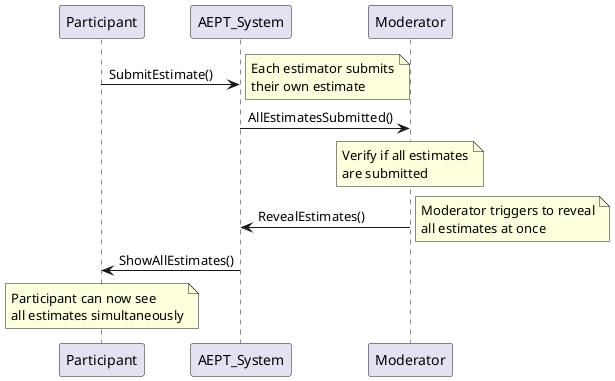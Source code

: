 @startuml
participant Participant
participant AEPT_System
participant Moderator

Participant -> AEPT_System: SubmitEstimate()
note right: Each estimator submits\ntheir own estimate
AEPT_System -> Moderator: AllEstimatesSubmitted()
note over Moderator: Verify if all estimates\nare submitted
Moderator -> AEPT_System: RevealEstimates()
note right: Moderator triggers to reveal\nall estimates at once
AEPT_System -> Participant: ShowAllEstimates()
note over Participant: Participant can now see\nall estimates simultaneously

@enduml